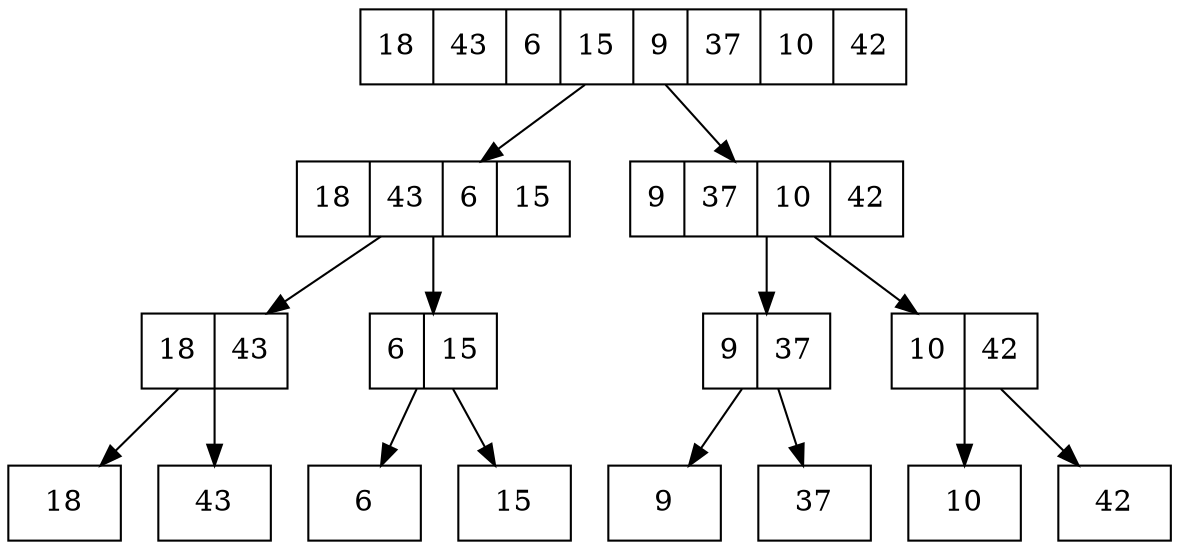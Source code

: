 digraph G { 
	node[shape=record]; 
	s00 [label="18|43|6|15|9|37|10|42"]; 
	s00 -> s10; 
	s10 [label="18|43|6|15"]; 
	s00 -> s11; 
	s11 [label="9|37|10|42"]; 
	s10 -> s20; 
	s20 [label="18|43"]; 
	s10 -> s21; 
	s21 [label="6|15"]; 
	s11 -> s22; 
	s22 [label="9|37"];
	s20 -> s30; 
	s30 [label="18"];
	s20 -> s31;
	s31 [label="43"]; 
	s21 -> s32;
	s32 [label="6"];
	s21 -> s33;
	s33 [label="15"];
	s22 -> s34;
	s34 [label="9"];
	s22 -> s35;
	s35 [label="37"];
	s11 -> s23;
	s23 [label="10|42"];
	s23 -> s36;
	s36 [label="10"];
	s23 -> s37;
	s37 [label="42"];
} 
